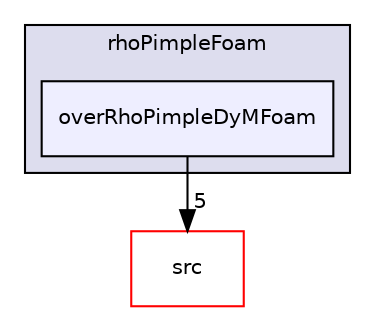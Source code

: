 digraph "applications/solvers/compressible/rhoPimpleFoam/overRhoPimpleDyMFoam" {
  bgcolor=transparent;
  compound=true
  node [ fontsize="10", fontname="Helvetica"];
  edge [ labelfontsize="10", labelfontname="Helvetica"];
  subgraph clusterdir_2025a31a9eeef68e4ac8ec5ebf0b177c {
    graph [ bgcolor="#ddddee", pencolor="black", label="rhoPimpleFoam" fontname="Helvetica", fontsize="10", URL="dir_2025a31a9eeef68e4ac8ec5ebf0b177c.html"]
  dir_da5023477afa0564743381c50203551c [shape=box, label="overRhoPimpleDyMFoam", style="filled", fillcolor="#eeeeff", pencolor="black", URL="dir_da5023477afa0564743381c50203551c.html"];
  }
  dir_68267d1309a1af8e8297ef4c3efbcdba [shape=box label="src" color="red" URL="dir_68267d1309a1af8e8297ef4c3efbcdba.html"];
  dir_da5023477afa0564743381c50203551c->dir_68267d1309a1af8e8297ef4c3efbcdba [headlabel="5", labeldistance=1.5 headhref="dir_000015_000499.html"];
}
